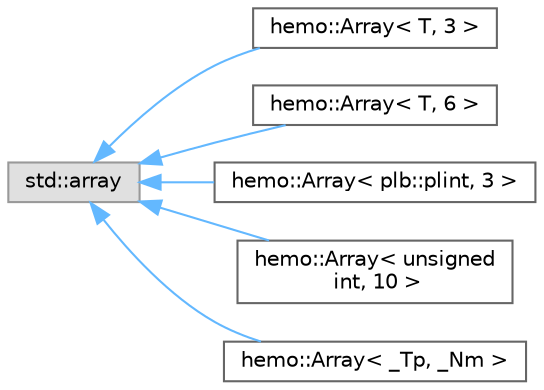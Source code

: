 digraph "Graphical Class Hierarchy"
{
 // LATEX_PDF_SIZE
  bgcolor="transparent";
  edge [fontname=Helvetica,fontsize=10,labelfontname=Helvetica,labelfontsize=10];
  node [fontname=Helvetica,fontsize=10,shape=box,height=0.2,width=0.4];
  rankdir="LR";
  Node0 [id="Node000000",label="std::array",height=0.2,width=0.4,color="grey60", fillcolor="#E0E0E0", style="filled",tooltip=" "];
  Node0 -> Node1 [id="edge76_Node000000_Node000001",dir="back",color="steelblue1",style="solid",tooltip=" "];
  Node1 [id="Node000001",label="hemo::Array\< T, 3 \>",height=0.2,width=0.4,color="grey40", fillcolor="white", style="filled",URL="$structhemo_1_1Array.html",tooltip=" "];
  Node0 -> Node2 [id="edge77_Node000000_Node000002",dir="back",color="steelblue1",style="solid",tooltip=" "];
  Node2 [id="Node000002",label="hemo::Array\< T, 6 \>",height=0.2,width=0.4,color="grey40", fillcolor="white", style="filled",URL="$structhemo_1_1Array.html",tooltip=" "];
  Node0 -> Node3 [id="edge78_Node000000_Node000003",dir="back",color="steelblue1",style="solid",tooltip=" "];
  Node3 [id="Node000003",label="hemo::Array\< plb::plint, 3 \>",height=0.2,width=0.4,color="grey40", fillcolor="white", style="filled",URL="$structhemo_1_1Array.html",tooltip=" "];
  Node0 -> Node4 [id="edge79_Node000000_Node000004",dir="back",color="steelblue1",style="solid",tooltip=" "];
  Node4 [id="Node000004",label="hemo::Array\< unsigned\l int, 10 \>",height=0.2,width=0.4,color="grey40", fillcolor="white", style="filled",URL="$structhemo_1_1Array.html",tooltip=" "];
  Node0 -> Node5 [id="edge80_Node000000_Node000005",dir="back",color="steelblue1",style="solid",tooltip=" "];
  Node5 [id="Node000005",label="hemo::Array\< _Tp, _Nm \>",height=0.2,width=0.4,color="grey40", fillcolor="white", style="filled",URL="$structhemo_1_1Array.html",tooltip=" "];
}
